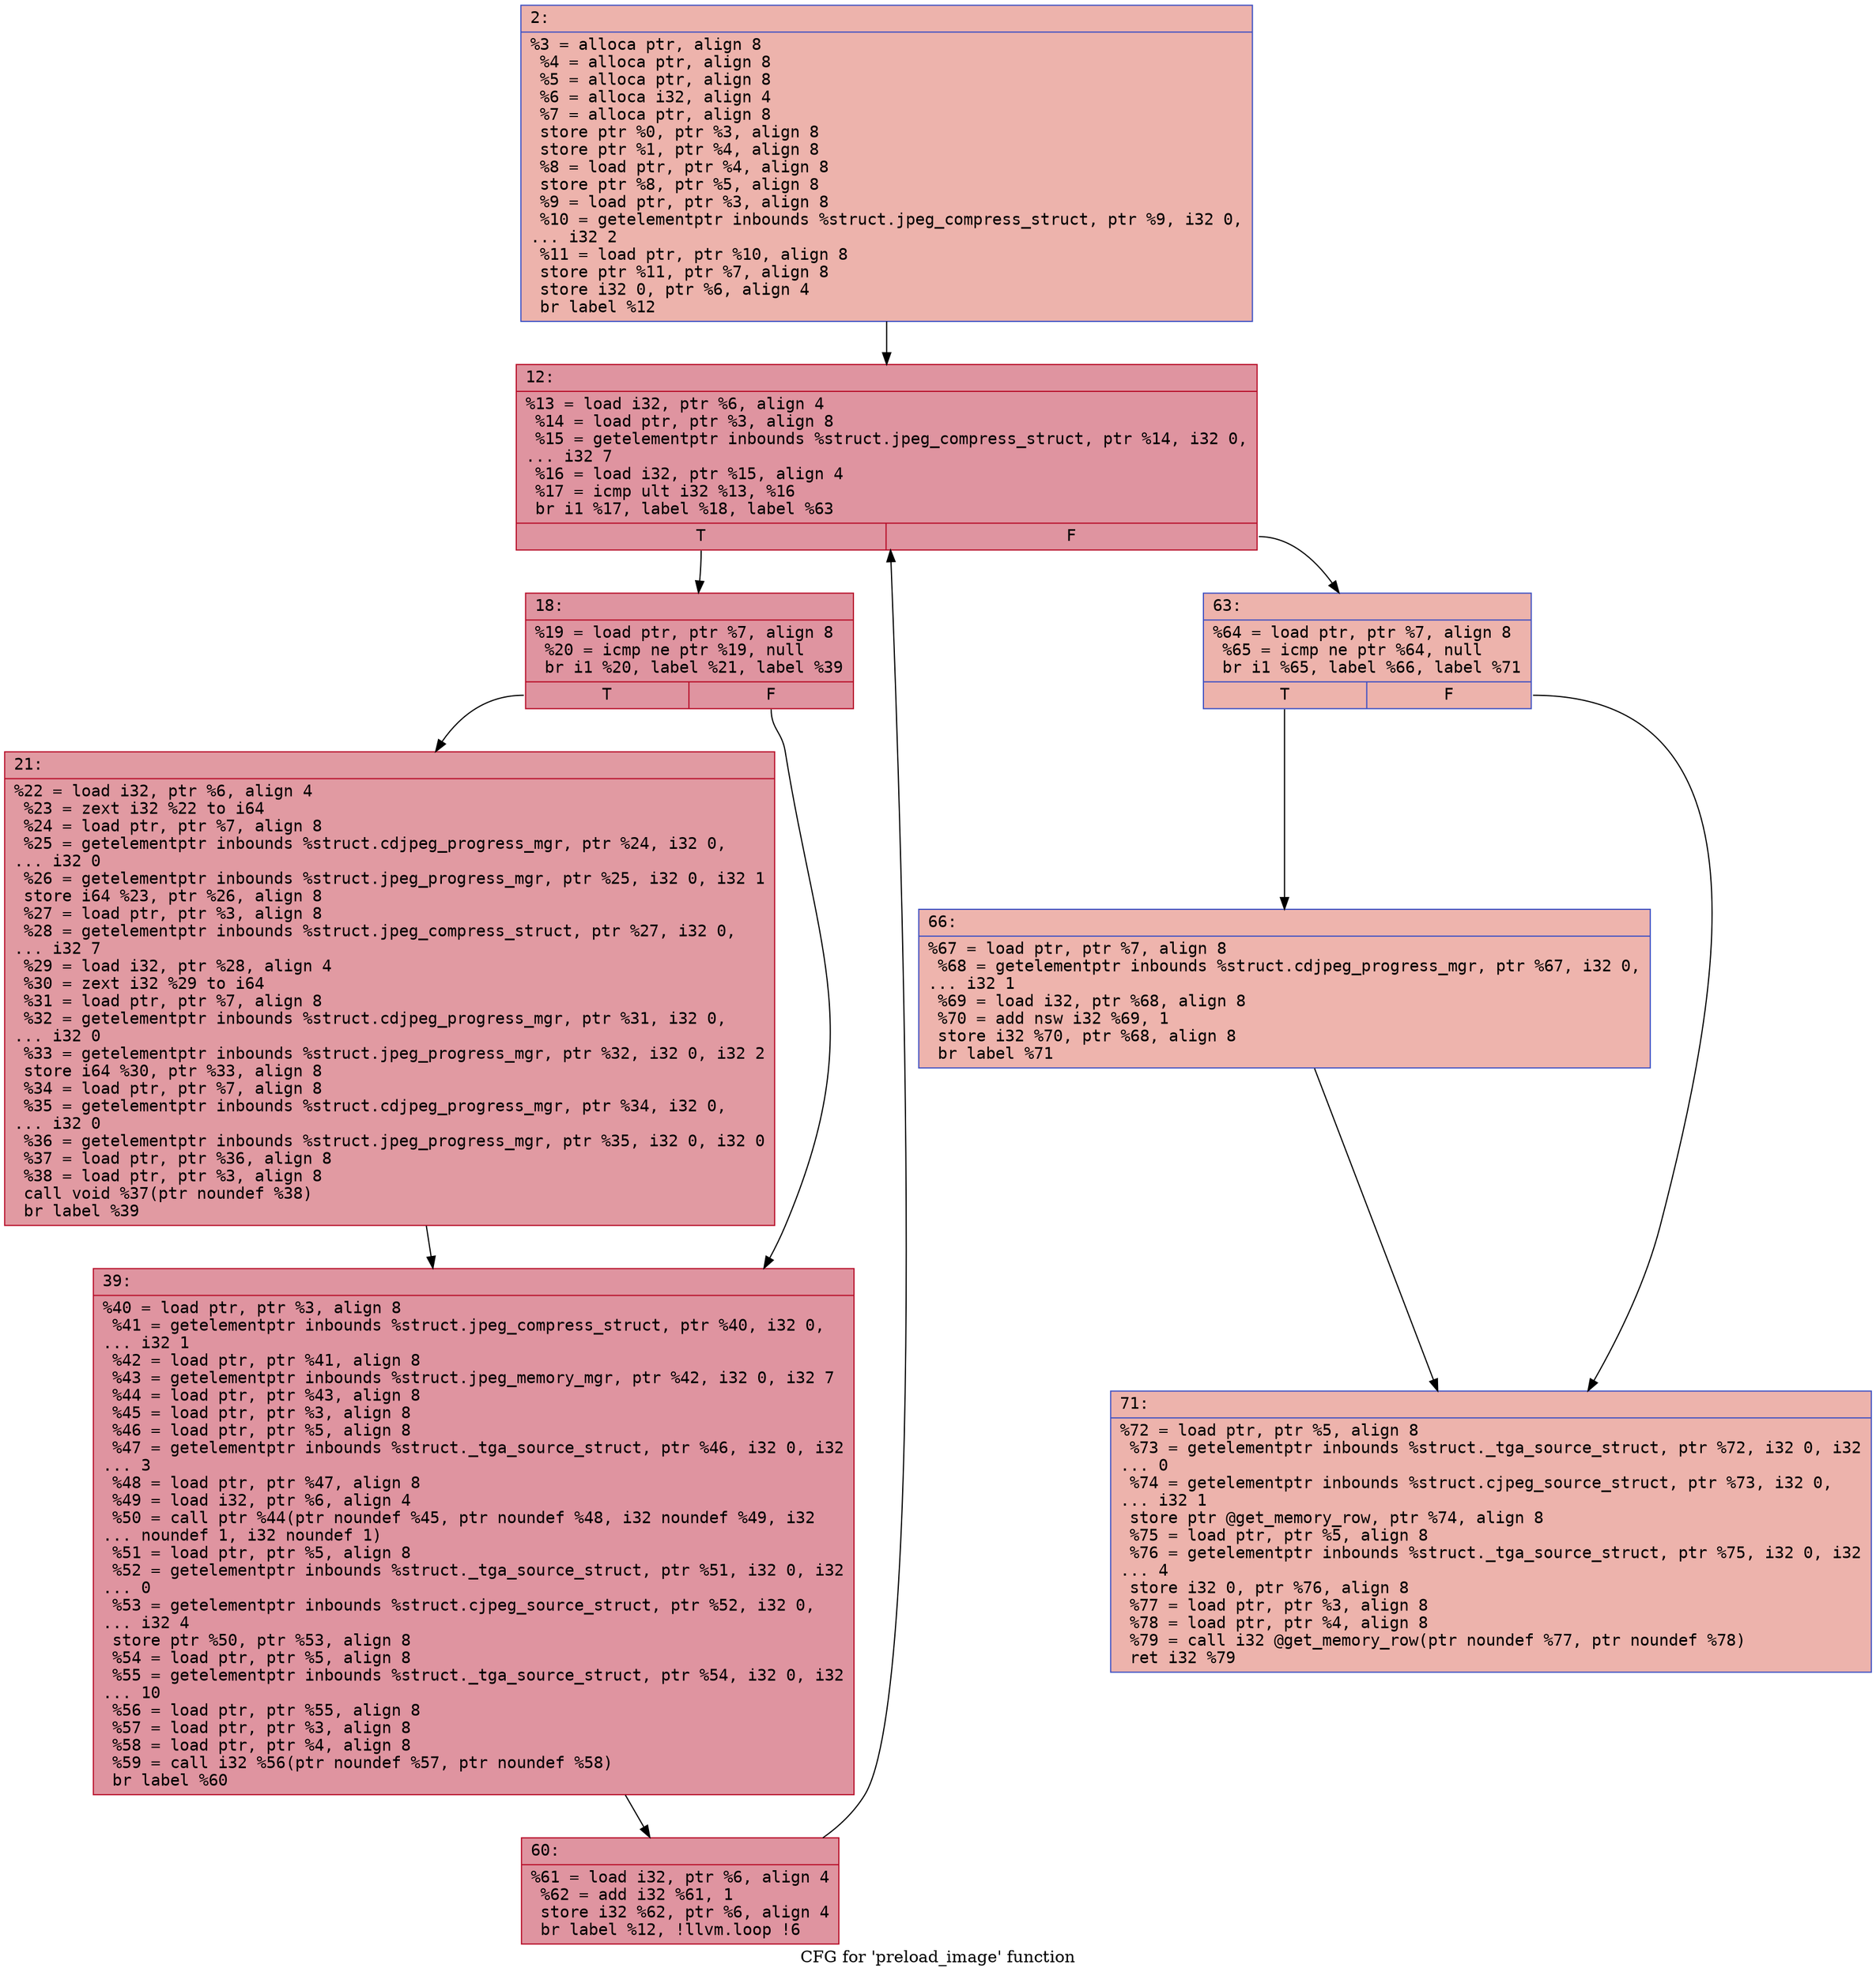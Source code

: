 digraph "CFG for 'preload_image' function" {
	label="CFG for 'preload_image' function";

	Node0x60000143bd90 [shape=record,color="#3d50c3ff", style=filled, fillcolor="#d6524470" fontname="Courier",label="{2:\l|  %3 = alloca ptr, align 8\l  %4 = alloca ptr, align 8\l  %5 = alloca ptr, align 8\l  %6 = alloca i32, align 4\l  %7 = alloca ptr, align 8\l  store ptr %0, ptr %3, align 8\l  store ptr %1, ptr %4, align 8\l  %8 = load ptr, ptr %4, align 8\l  store ptr %8, ptr %5, align 8\l  %9 = load ptr, ptr %3, align 8\l  %10 = getelementptr inbounds %struct.jpeg_compress_struct, ptr %9, i32 0,\l... i32 2\l  %11 = load ptr, ptr %10, align 8\l  store ptr %11, ptr %7, align 8\l  store i32 0, ptr %6, align 4\l  br label %12\l}"];
	Node0x60000143bd90 -> Node0x60000143bde0[tooltip="2 -> 12\nProbability 100.00%" ];
	Node0x60000143bde0 [shape=record,color="#b70d28ff", style=filled, fillcolor="#b70d2870" fontname="Courier",label="{12:\l|  %13 = load i32, ptr %6, align 4\l  %14 = load ptr, ptr %3, align 8\l  %15 = getelementptr inbounds %struct.jpeg_compress_struct, ptr %14, i32 0,\l... i32 7\l  %16 = load i32, ptr %15, align 4\l  %17 = icmp ult i32 %13, %16\l  br i1 %17, label %18, label %63\l|{<s0>T|<s1>F}}"];
	Node0x60000143bde0:s0 -> Node0x60000143be30[tooltip="12 -> 18\nProbability 96.88%" ];
	Node0x60000143bde0:s1 -> Node0x60000143bf70[tooltip="12 -> 63\nProbability 3.12%" ];
	Node0x60000143be30 [shape=record,color="#b70d28ff", style=filled, fillcolor="#b70d2870" fontname="Courier",label="{18:\l|  %19 = load ptr, ptr %7, align 8\l  %20 = icmp ne ptr %19, null\l  br i1 %20, label %21, label %39\l|{<s0>T|<s1>F}}"];
	Node0x60000143be30:s0 -> Node0x60000143be80[tooltip="18 -> 21\nProbability 62.50%" ];
	Node0x60000143be30:s1 -> Node0x60000143bed0[tooltip="18 -> 39\nProbability 37.50%" ];
	Node0x60000143be80 [shape=record,color="#b70d28ff", style=filled, fillcolor="#bb1b2c70" fontname="Courier",label="{21:\l|  %22 = load i32, ptr %6, align 4\l  %23 = zext i32 %22 to i64\l  %24 = load ptr, ptr %7, align 8\l  %25 = getelementptr inbounds %struct.cdjpeg_progress_mgr, ptr %24, i32 0,\l... i32 0\l  %26 = getelementptr inbounds %struct.jpeg_progress_mgr, ptr %25, i32 0, i32 1\l  store i64 %23, ptr %26, align 8\l  %27 = load ptr, ptr %3, align 8\l  %28 = getelementptr inbounds %struct.jpeg_compress_struct, ptr %27, i32 0,\l... i32 7\l  %29 = load i32, ptr %28, align 4\l  %30 = zext i32 %29 to i64\l  %31 = load ptr, ptr %7, align 8\l  %32 = getelementptr inbounds %struct.cdjpeg_progress_mgr, ptr %31, i32 0,\l... i32 0\l  %33 = getelementptr inbounds %struct.jpeg_progress_mgr, ptr %32, i32 0, i32 2\l  store i64 %30, ptr %33, align 8\l  %34 = load ptr, ptr %7, align 8\l  %35 = getelementptr inbounds %struct.cdjpeg_progress_mgr, ptr %34, i32 0,\l... i32 0\l  %36 = getelementptr inbounds %struct.jpeg_progress_mgr, ptr %35, i32 0, i32 0\l  %37 = load ptr, ptr %36, align 8\l  %38 = load ptr, ptr %3, align 8\l  call void %37(ptr noundef %38)\l  br label %39\l}"];
	Node0x60000143be80 -> Node0x60000143bed0[tooltip="21 -> 39\nProbability 100.00%" ];
	Node0x60000143bed0 [shape=record,color="#b70d28ff", style=filled, fillcolor="#b70d2870" fontname="Courier",label="{39:\l|  %40 = load ptr, ptr %3, align 8\l  %41 = getelementptr inbounds %struct.jpeg_compress_struct, ptr %40, i32 0,\l... i32 1\l  %42 = load ptr, ptr %41, align 8\l  %43 = getelementptr inbounds %struct.jpeg_memory_mgr, ptr %42, i32 0, i32 7\l  %44 = load ptr, ptr %43, align 8\l  %45 = load ptr, ptr %3, align 8\l  %46 = load ptr, ptr %5, align 8\l  %47 = getelementptr inbounds %struct._tga_source_struct, ptr %46, i32 0, i32\l... 3\l  %48 = load ptr, ptr %47, align 8\l  %49 = load i32, ptr %6, align 4\l  %50 = call ptr %44(ptr noundef %45, ptr noundef %48, i32 noundef %49, i32\l... noundef 1, i32 noundef 1)\l  %51 = load ptr, ptr %5, align 8\l  %52 = getelementptr inbounds %struct._tga_source_struct, ptr %51, i32 0, i32\l... 0\l  %53 = getelementptr inbounds %struct.cjpeg_source_struct, ptr %52, i32 0,\l... i32 4\l  store ptr %50, ptr %53, align 8\l  %54 = load ptr, ptr %5, align 8\l  %55 = getelementptr inbounds %struct._tga_source_struct, ptr %54, i32 0, i32\l... 10\l  %56 = load ptr, ptr %55, align 8\l  %57 = load ptr, ptr %3, align 8\l  %58 = load ptr, ptr %4, align 8\l  %59 = call i32 %56(ptr noundef %57, ptr noundef %58)\l  br label %60\l}"];
	Node0x60000143bed0 -> Node0x60000143bf20[tooltip="39 -> 60\nProbability 100.00%" ];
	Node0x60000143bf20 [shape=record,color="#b70d28ff", style=filled, fillcolor="#b70d2870" fontname="Courier",label="{60:\l|  %61 = load i32, ptr %6, align 4\l  %62 = add i32 %61, 1\l  store i32 %62, ptr %6, align 4\l  br label %12, !llvm.loop !6\l}"];
	Node0x60000143bf20 -> Node0x60000143bde0[tooltip="60 -> 12\nProbability 100.00%" ];
	Node0x60000143bf70 [shape=record,color="#3d50c3ff", style=filled, fillcolor="#d6524470" fontname="Courier",label="{63:\l|  %64 = load ptr, ptr %7, align 8\l  %65 = icmp ne ptr %64, null\l  br i1 %65, label %66, label %71\l|{<s0>T|<s1>F}}"];
	Node0x60000143bf70:s0 -> Node0x60000143c000[tooltip="63 -> 66\nProbability 62.50%" ];
	Node0x60000143bf70:s1 -> Node0x60000143c050[tooltip="63 -> 71\nProbability 37.50%" ];
	Node0x60000143c000 [shape=record,color="#3d50c3ff", style=filled, fillcolor="#d8564670" fontname="Courier",label="{66:\l|  %67 = load ptr, ptr %7, align 8\l  %68 = getelementptr inbounds %struct.cdjpeg_progress_mgr, ptr %67, i32 0,\l... i32 1\l  %69 = load i32, ptr %68, align 8\l  %70 = add nsw i32 %69, 1\l  store i32 %70, ptr %68, align 8\l  br label %71\l}"];
	Node0x60000143c000 -> Node0x60000143c050[tooltip="66 -> 71\nProbability 100.00%" ];
	Node0x60000143c050 [shape=record,color="#3d50c3ff", style=filled, fillcolor="#d6524470" fontname="Courier",label="{71:\l|  %72 = load ptr, ptr %5, align 8\l  %73 = getelementptr inbounds %struct._tga_source_struct, ptr %72, i32 0, i32\l... 0\l  %74 = getelementptr inbounds %struct.cjpeg_source_struct, ptr %73, i32 0,\l... i32 1\l  store ptr @get_memory_row, ptr %74, align 8\l  %75 = load ptr, ptr %5, align 8\l  %76 = getelementptr inbounds %struct._tga_source_struct, ptr %75, i32 0, i32\l... 4\l  store i32 0, ptr %76, align 8\l  %77 = load ptr, ptr %3, align 8\l  %78 = load ptr, ptr %4, align 8\l  %79 = call i32 @get_memory_row(ptr noundef %77, ptr noundef %78)\l  ret i32 %79\l}"];
}
